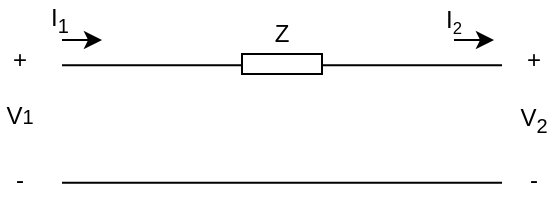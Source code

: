 <mxfile version="13.6.9" type="device"><diagram id="zrN-kkmg-XZF0JXl0gmT" name="Page-1"><mxGraphModel dx="289" dy="134" grid="1" gridSize="10" guides="1" tooltips="1" connect="1" arrows="1" fold="1" page="1" pageScale="1" pageWidth="827" pageHeight="1169" math="0" shadow="0"><root><mxCell id="0"/><mxCell id="1" parent="0"/><mxCell id="HEW5BSOsywEt17gdANaR-4" style="edgeStyle=none;shape=link;rounded=0;orthogonalLoop=1;jettySize=auto;html=1;width=58.667;" edge="1" parent="1"><mxGeometry relative="1" as="geometry"><mxPoint x="524" y="242" as="targetPoint"/><mxPoint x="304" y="242" as="sourcePoint"/></mxGeometry></mxCell><mxCell id="HEW5BSOsywEt17gdANaR-5" value="" style="endArrow=classic;html=1;" edge="1" parent="1"><mxGeometry width="50" height="50" relative="1" as="geometry"><mxPoint x="304" y="200" as="sourcePoint"/><mxPoint x="324" y="200" as="targetPoint"/></mxGeometry></mxCell><mxCell id="HEW5BSOsywEt17gdANaR-7" value="" style="endArrow=classic;html=1;" edge="1" parent="1"><mxGeometry width="50" height="50" relative="1" as="geometry"><mxPoint x="500" y="200" as="sourcePoint"/><mxPoint x="520" y="200" as="targetPoint"/></mxGeometry></mxCell><mxCell id="HEW5BSOsywEt17gdANaR-8" value="I&lt;sub&gt;1&lt;/sub&gt;" style="text;html=1;strokeColor=none;fillColor=none;align=center;verticalAlign=middle;whiteSpace=wrap;rounded=0;" vertex="1" parent="1"><mxGeometry x="293" y="180" width="20" height="20" as="geometry"/></mxCell><mxCell id="HEW5BSOsywEt17gdANaR-11" value="I&lt;span style=&quot;font-size: 10px&quot;&gt;&lt;sub&gt;2&lt;/sub&gt;&lt;/span&gt;" style="text;html=1;strokeColor=none;fillColor=none;align=center;verticalAlign=middle;whiteSpace=wrap;rounded=0;" vertex="1" parent="1"><mxGeometry x="490" y="180" width="20" height="20" as="geometry"/></mxCell><mxCell id="HEW5BSOsywEt17gdANaR-13" value="V&lt;sub&gt;2&lt;/sub&gt;" style="text;html=1;strokeColor=none;fillColor=none;align=center;verticalAlign=middle;whiteSpace=wrap;rounded=0;" vertex="1" parent="1"><mxGeometry x="530" y="230" width="20" height="20" as="geometry"/></mxCell><mxCell id="HEW5BSOsywEt17gdANaR-14" value="-" style="text;html=1;strokeColor=none;fillColor=none;align=center;verticalAlign=middle;whiteSpace=wrap;rounded=0;" vertex="1" parent="1"><mxGeometry x="530" y="260" width="20" height="20" as="geometry"/></mxCell><mxCell id="HEW5BSOsywEt17gdANaR-17" value="+" style="text;html=1;strokeColor=none;fillColor=none;align=center;verticalAlign=middle;whiteSpace=wrap;rounded=0;" vertex="1" parent="1"><mxGeometry x="530" y="200" width="20" height="20" as="geometry"/></mxCell><mxCell id="HEW5BSOsywEt17gdANaR-21" value="V&lt;span style=&quot;font-size: 10px&quot;&gt;1&lt;/span&gt;" style="text;html=1;strokeColor=none;fillColor=none;align=center;verticalAlign=middle;whiteSpace=wrap;rounded=0;" vertex="1" parent="1"><mxGeometry x="273" y="228" width="20" height="20" as="geometry"/></mxCell><mxCell id="HEW5BSOsywEt17gdANaR-22" value="-" style="text;html=1;strokeColor=none;fillColor=none;align=center;verticalAlign=middle;whiteSpace=wrap;rounded=0;" vertex="1" parent="1"><mxGeometry x="273" y="260" width="20" height="20" as="geometry"/></mxCell><mxCell id="HEW5BSOsywEt17gdANaR-23" value="+" style="text;html=1;strokeColor=none;fillColor=none;align=center;verticalAlign=middle;whiteSpace=wrap;rounded=0;" vertex="1" parent="1"><mxGeometry x="273" y="200" width="20" height="20" as="geometry"/></mxCell><mxCell id="HEW5BSOsywEt17gdANaR-24" value="" style="rounded=0;whiteSpace=wrap;html=1;" vertex="1" parent="1"><mxGeometry x="394" y="207" width="40" height="10" as="geometry"/></mxCell><mxCell id="HEW5BSOsywEt17gdANaR-26" value="Z" style="text;html=1;strokeColor=none;fillColor=none;align=center;verticalAlign=middle;whiteSpace=wrap;rounded=0;" vertex="1" parent="1"><mxGeometry x="404" y="187" width="20" height="20" as="geometry"/></mxCell></root></mxGraphModel></diagram></mxfile>